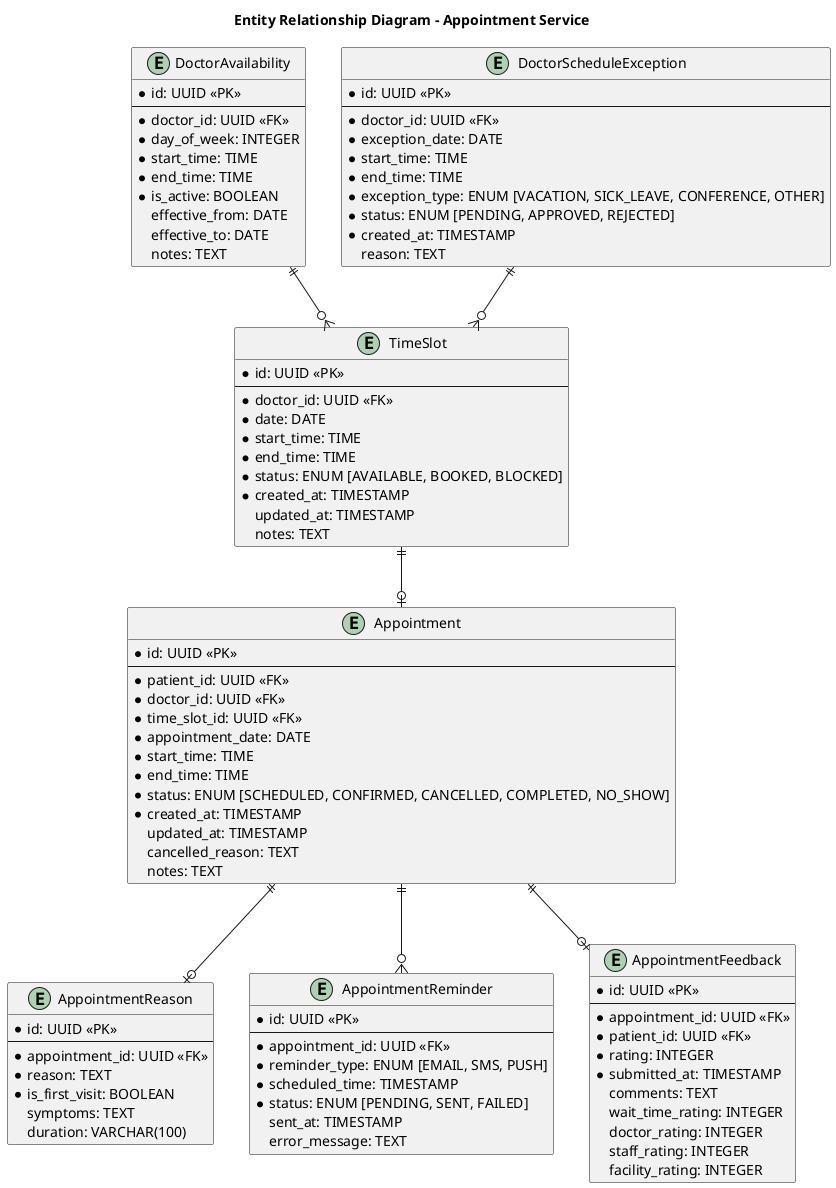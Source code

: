 @startuml
title Entity Relationship Diagram - Appointment Service

' Entities
entity "DoctorAvailability" as availability {
  *id: UUID <<PK>>
  --
  *doctor_id: UUID <<FK>>
  *day_of_week: INTEGER
  *start_time: TIME
  *end_time: TIME
  *is_active: BOOLEAN
  effective_from: DATE
  effective_to: DATE
  notes: TEXT
}

entity "TimeSlot" as timeslot {
  *id: UUID <<PK>>
  --
  *doctor_id: UUID <<FK>>
  *date: DATE
  *start_time: TIME
  *end_time: TIME
  *status: ENUM [AVAILABLE, BOOKED, BLOCKED]
  *created_at: TIMESTAMP
  updated_at: TIMESTAMP
  notes: TEXT
}

entity "Appointment" as appointment {
  *id: UUID <<PK>>
  --
  *patient_id: UUID <<FK>>
  *doctor_id: UUID <<FK>>
  *time_slot_id: UUID <<FK>>
  *appointment_date: DATE
  *start_time: TIME
  *end_time: TIME
  *status: ENUM [SCHEDULED, CONFIRMED, CANCELLED, COMPLETED, NO_SHOW]
  *created_at: TIMESTAMP
  updated_at: TIMESTAMP
  cancelled_reason: TEXT
  notes: TEXT
}

entity "AppointmentReason" as reason {
  *id: UUID <<PK>>
  --
  *appointment_id: UUID <<FK>>
  *reason: TEXT
  *is_first_visit: BOOLEAN
  symptoms: TEXT
  duration: VARCHAR(100)
}

entity "AppointmentReminder" as reminder {
  *id: UUID <<PK>>
  --
  *appointment_id: UUID <<FK>>
  *reminder_type: ENUM [EMAIL, SMS, PUSH]
  *scheduled_time: TIMESTAMP
  *status: ENUM [PENDING, SENT, FAILED]
  sent_at: TIMESTAMP
  error_message: TEXT
}

entity "DoctorScheduleException" as exception {
  *id: UUID <<PK>>
  --
  *doctor_id: UUID <<FK>>
  *exception_date: DATE
  *start_time: TIME
  *end_time: TIME
  *exception_type: ENUM [VACATION, SICK_LEAVE, CONFERENCE, OTHER]
  *status: ENUM [PENDING, APPROVED, REJECTED]
  *created_at: TIMESTAMP
  reason: TEXT
}

entity "AppointmentFeedback" as feedback {
  *id: UUID <<PK>>
  --
  *appointment_id: UUID <<FK>>
  *patient_id: UUID <<FK>>
  *rating: INTEGER
  *submitted_at: TIMESTAMP
  comments: TEXT
  wait_time_rating: INTEGER
  doctor_rating: INTEGER
  staff_rating: INTEGER
  facility_rating: INTEGER
}

' Relationships
availability ||--o{ timeslot
timeslot ||--o| appointment
appointment ||--o| reason
appointment ||--o{ reminder
appointment ||--o| feedback
exception ||--o{ timeslot

@enduml

